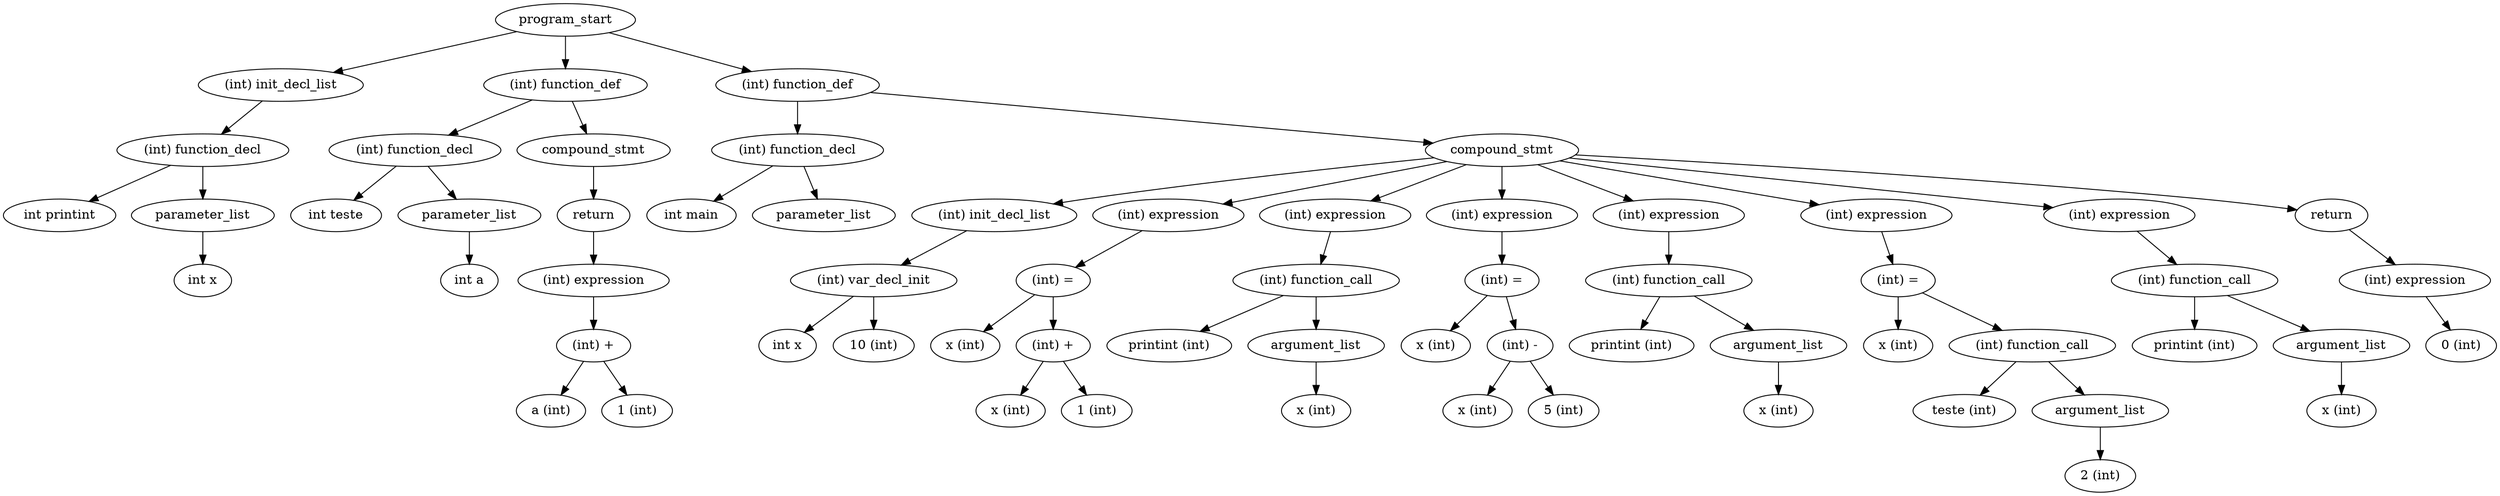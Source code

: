 digraph {
graph [ordering="out"];
node5[label="program_start"];
node4[label="(int) init_decl_list"];
node3[label="(int) function_decl"];
node0[label="int printint"];
node3 -> node0;
node2[label="parameter_list"];
node1[label="int x"];
node2 -> node1;
node3 -> node2;
node4 -> node3;
node5 -> node4;
node16[label="(int) function_def"];
node9[label="(int) function_decl"];
node6[label="int teste"];
node9 -> node6;
node8[label="parameter_list"];
node7[label="int a"];
node8 -> node7;
node9 -> node8;
node16 -> node9;
node15[label="compound_stmt"];
node14[label="return"];
node13[label="(int) expression"];
node12[label="(int) +"];
node10[label="a (int)"];
node12 -> node10;
node11[label="1 (int)"];
node12 -> node11;
node13 -> node12;
node14 -> node13;
node15 -> node14;
node16 -> node15;
node5 -> node16;
node62[label="(int) function_def"];
node19[label="(int) function_decl"];
node17[label="int main"];
node19 -> node17;
node18[label="parameter_list"];
node19 -> node18;
node62 -> node19;
node24[label="compound_stmt"];
node23[label="(int) init_decl_list"];
node22[label="(int) var_decl_init"];
node20[label="int x"];
node22 -> node20;
node21[label="10 (int)"];
node22 -> node21;
node23 -> node22;
node24 -> node23;
node30[label="(int) expression"];
node29[label="(int) ="];
node25[label="x (int)"];
node29 -> node25;
node28[label="(int) +"];
node27[label="x (int)"];
node28 -> node27;
node26[label="1 (int)"];
node28 -> node26;
node29 -> node28;
node30 -> node29;
node24 -> node30;
node35[label="(int) expression"];
node34[label="(int) function_call"];
node31[label="printint (int)"];
node34 -> node31;
node33[label="argument_list"];
node32[label="x (int)"];
node33 -> node32;
node34 -> node33;
node35 -> node34;
node24 -> node35;
node41[label="(int) expression"];
node40[label="(int) ="];
node36[label="x (int)"];
node40 -> node36;
node39[label="(int) -"];
node38[label="x (int)"];
node39 -> node38;
node37[label="5 (int)"];
node39 -> node37;
node40 -> node39;
node41 -> node40;
node24 -> node41;
node46[label="(int) expression"];
node45[label="(int) function_call"];
node42[label="printint (int)"];
node45 -> node42;
node44[label="argument_list"];
node43[label="x (int)"];
node44 -> node43;
node45 -> node44;
node46 -> node45;
node24 -> node46;
node53[label="(int) expression"];
node52[label="(int) ="];
node47[label="x (int)"];
node52 -> node47;
node51[label="(int) function_call"];
node48[label="teste (int)"];
node51 -> node48;
node50[label="argument_list"];
node49[label="2 (int)"];
node50 -> node49;
node51 -> node50;
node52 -> node51;
node53 -> node52;
node24 -> node53;
node58[label="(int) expression"];
node57[label="(int) function_call"];
node54[label="printint (int)"];
node57 -> node54;
node56[label="argument_list"];
node55[label="x (int)"];
node56 -> node55;
node57 -> node56;
node58 -> node57;
node24 -> node58;
node61[label="return"];
node60[label="(int) expression"];
node59[label="0 (int)"];
node60 -> node59;
node61 -> node60;
node24 -> node61;
node62 -> node24;
node5 -> node62;
}
